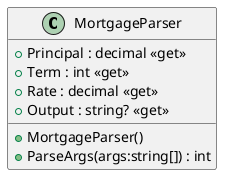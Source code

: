 @startuml
class MortgageParser {
    + Principal : decimal <<get>>
    + Term : int <<get>>
    + Rate : decimal <<get>>
    + Output : string? <<get>>
    + MortgageParser()
    + ParseArgs(args:string[]) : int
}
@enduml
